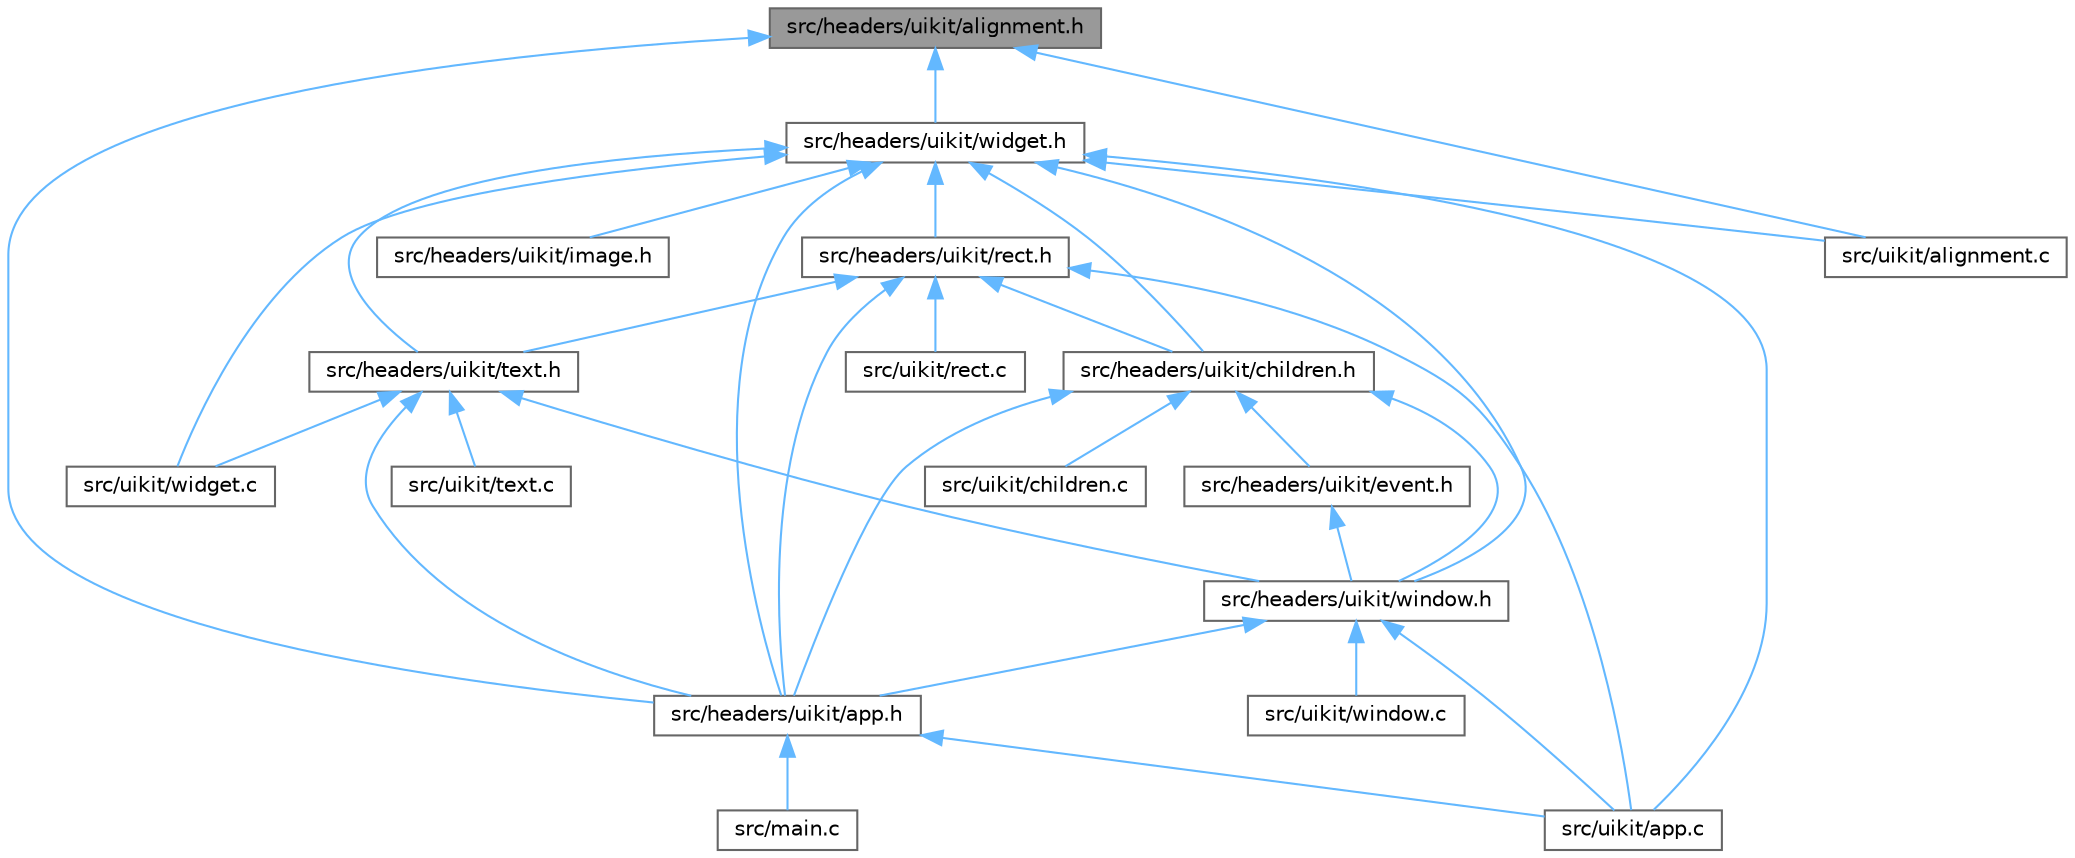 digraph "src/headers/uikit/alignment.h"
{
 // LATEX_PDF_SIZE
  bgcolor="transparent";
  edge [fontname=Helvetica,fontsize=10,labelfontname=Helvetica,labelfontsize=10];
  node [fontname=Helvetica,fontsize=10,shape=box,height=0.2,width=0.4];
  Node1 [id="Node000001",label="src/headers/uikit/alignment.h",height=0.2,width=0.4,color="gray40", fillcolor="grey60", style="filled", fontcolor="black",tooltip=" "];
  Node1 -> Node2 [id="edge1_Node000001_Node000002",dir="back",color="steelblue1",style="solid",tooltip=" "];
  Node2 [id="Node000002",label="src/headers/uikit/app.h",height=0.2,width=0.4,color="grey40", fillcolor="white", style="filled",URL="$app_8h.html",tooltip=" "];
  Node2 -> Node3 [id="edge2_Node000002_Node000003",dir="back",color="steelblue1",style="solid",tooltip=" "];
  Node3 [id="Node000003",label="src/main.c",height=0.2,width=0.4,color="grey40", fillcolor="white", style="filled",URL="$main_8c.html",tooltip=" "];
  Node2 -> Node4 [id="edge3_Node000002_Node000004",dir="back",color="steelblue1",style="solid",tooltip=" "];
  Node4 [id="Node000004",label="src/uikit/app.c",height=0.2,width=0.4,color="grey40", fillcolor="white", style="filled",URL="$app_8c.html",tooltip=" "];
  Node1 -> Node5 [id="edge4_Node000001_Node000005",dir="back",color="steelblue1",style="solid",tooltip=" "];
  Node5 [id="Node000005",label="src/headers/uikit/widget.h",height=0.2,width=0.4,color="grey40", fillcolor="white", style="filled",URL="$widget_8h.html",tooltip=" "];
  Node5 -> Node2 [id="edge5_Node000005_Node000002",dir="back",color="steelblue1",style="solid",tooltip=" "];
  Node5 -> Node6 [id="edge6_Node000005_Node000006",dir="back",color="steelblue1",style="solid",tooltip=" "];
  Node6 [id="Node000006",label="src/headers/uikit/children.h",height=0.2,width=0.4,color="grey40", fillcolor="white", style="filled",URL="$children_8h.html",tooltip=" "];
  Node6 -> Node2 [id="edge7_Node000006_Node000002",dir="back",color="steelblue1",style="solid",tooltip=" "];
  Node6 -> Node7 [id="edge8_Node000006_Node000007",dir="back",color="steelblue1",style="solid",tooltip=" "];
  Node7 [id="Node000007",label="src/headers/uikit/event.h",height=0.2,width=0.4,color="grey40", fillcolor="white", style="filled",URL="$event_8h.html",tooltip=" "];
  Node7 -> Node8 [id="edge9_Node000007_Node000008",dir="back",color="steelblue1",style="solid",tooltip=" "];
  Node8 [id="Node000008",label="src/headers/uikit/window.h",height=0.2,width=0.4,color="grey40", fillcolor="white", style="filled",URL="$window_8h.html",tooltip=" "];
  Node8 -> Node2 [id="edge10_Node000008_Node000002",dir="back",color="steelblue1",style="solid",tooltip=" "];
  Node8 -> Node4 [id="edge11_Node000008_Node000004",dir="back",color="steelblue1",style="solid",tooltip=" "];
  Node8 -> Node9 [id="edge12_Node000008_Node000009",dir="back",color="steelblue1",style="solid",tooltip=" "];
  Node9 [id="Node000009",label="src/uikit/window.c",height=0.2,width=0.4,color="grey40", fillcolor="white", style="filled",URL="$window_8c.html",tooltip=" "];
  Node6 -> Node8 [id="edge13_Node000006_Node000008",dir="back",color="steelblue1",style="solid",tooltip=" "];
  Node6 -> Node10 [id="edge14_Node000006_Node000010",dir="back",color="steelblue1",style="solid",tooltip=" "];
  Node10 [id="Node000010",label="src/uikit/children.c",height=0.2,width=0.4,color="grey40", fillcolor="white", style="filled",URL="$children_8c.html",tooltip=" "];
  Node5 -> Node11 [id="edge15_Node000005_Node000011",dir="back",color="steelblue1",style="solid",tooltip=" "];
  Node11 [id="Node000011",label="src/headers/uikit/image.h",height=0.2,width=0.4,color="grey40", fillcolor="white", style="filled",URL="$image_8h.html",tooltip=" "];
  Node5 -> Node12 [id="edge16_Node000005_Node000012",dir="back",color="steelblue1",style="solid",tooltip=" "];
  Node12 [id="Node000012",label="src/headers/uikit/rect.h",height=0.2,width=0.4,color="grey40", fillcolor="white", style="filled",URL="$rect_8h.html",tooltip=" "];
  Node12 -> Node2 [id="edge17_Node000012_Node000002",dir="back",color="steelblue1",style="solid",tooltip=" "];
  Node12 -> Node6 [id="edge18_Node000012_Node000006",dir="back",color="steelblue1",style="solid",tooltip=" "];
  Node12 -> Node13 [id="edge19_Node000012_Node000013",dir="back",color="steelblue1",style="solid",tooltip=" "];
  Node13 [id="Node000013",label="src/headers/uikit/text.h",height=0.2,width=0.4,color="grey40", fillcolor="white", style="filled",URL="$text_8h.html",tooltip=" "];
  Node13 -> Node2 [id="edge20_Node000013_Node000002",dir="back",color="steelblue1",style="solid",tooltip=" "];
  Node13 -> Node8 [id="edge21_Node000013_Node000008",dir="back",color="steelblue1",style="solid",tooltip=" "];
  Node13 -> Node14 [id="edge22_Node000013_Node000014",dir="back",color="steelblue1",style="solid",tooltip=" "];
  Node14 [id="Node000014",label="src/uikit/text.c",height=0.2,width=0.4,color="grey40", fillcolor="white", style="filled",URL="$text_8c.html",tooltip=" "];
  Node13 -> Node15 [id="edge23_Node000013_Node000015",dir="back",color="steelblue1",style="solid",tooltip=" "];
  Node15 [id="Node000015",label="src/uikit/widget.c",height=0.2,width=0.4,color="grey40", fillcolor="white", style="filled",URL="$widget_8c.html",tooltip=" "];
  Node12 -> Node4 [id="edge24_Node000012_Node000004",dir="back",color="steelblue1",style="solid",tooltip=" "];
  Node12 -> Node16 [id="edge25_Node000012_Node000016",dir="back",color="steelblue1",style="solid",tooltip=" "];
  Node16 [id="Node000016",label="src/uikit/rect.c",height=0.2,width=0.4,color="grey40", fillcolor="white", style="filled",URL="$rect_8c.html",tooltip=" "];
  Node5 -> Node13 [id="edge26_Node000005_Node000013",dir="back",color="steelblue1",style="solid",tooltip=" "];
  Node5 -> Node8 [id="edge27_Node000005_Node000008",dir="back",color="steelblue1",style="solid",tooltip=" "];
  Node5 -> Node17 [id="edge28_Node000005_Node000017",dir="back",color="steelblue1",style="solid",tooltip=" "];
  Node17 [id="Node000017",label="src/uikit/alignment.c",height=0.2,width=0.4,color="grey40", fillcolor="white", style="filled",URL="$alignment_8c.html",tooltip=" "];
  Node5 -> Node4 [id="edge29_Node000005_Node000004",dir="back",color="steelblue1",style="solid",tooltip=" "];
  Node5 -> Node15 [id="edge30_Node000005_Node000015",dir="back",color="steelblue1",style="solid",tooltip=" "];
  Node1 -> Node17 [id="edge31_Node000001_Node000017",dir="back",color="steelblue1",style="solid",tooltip=" "];
}
